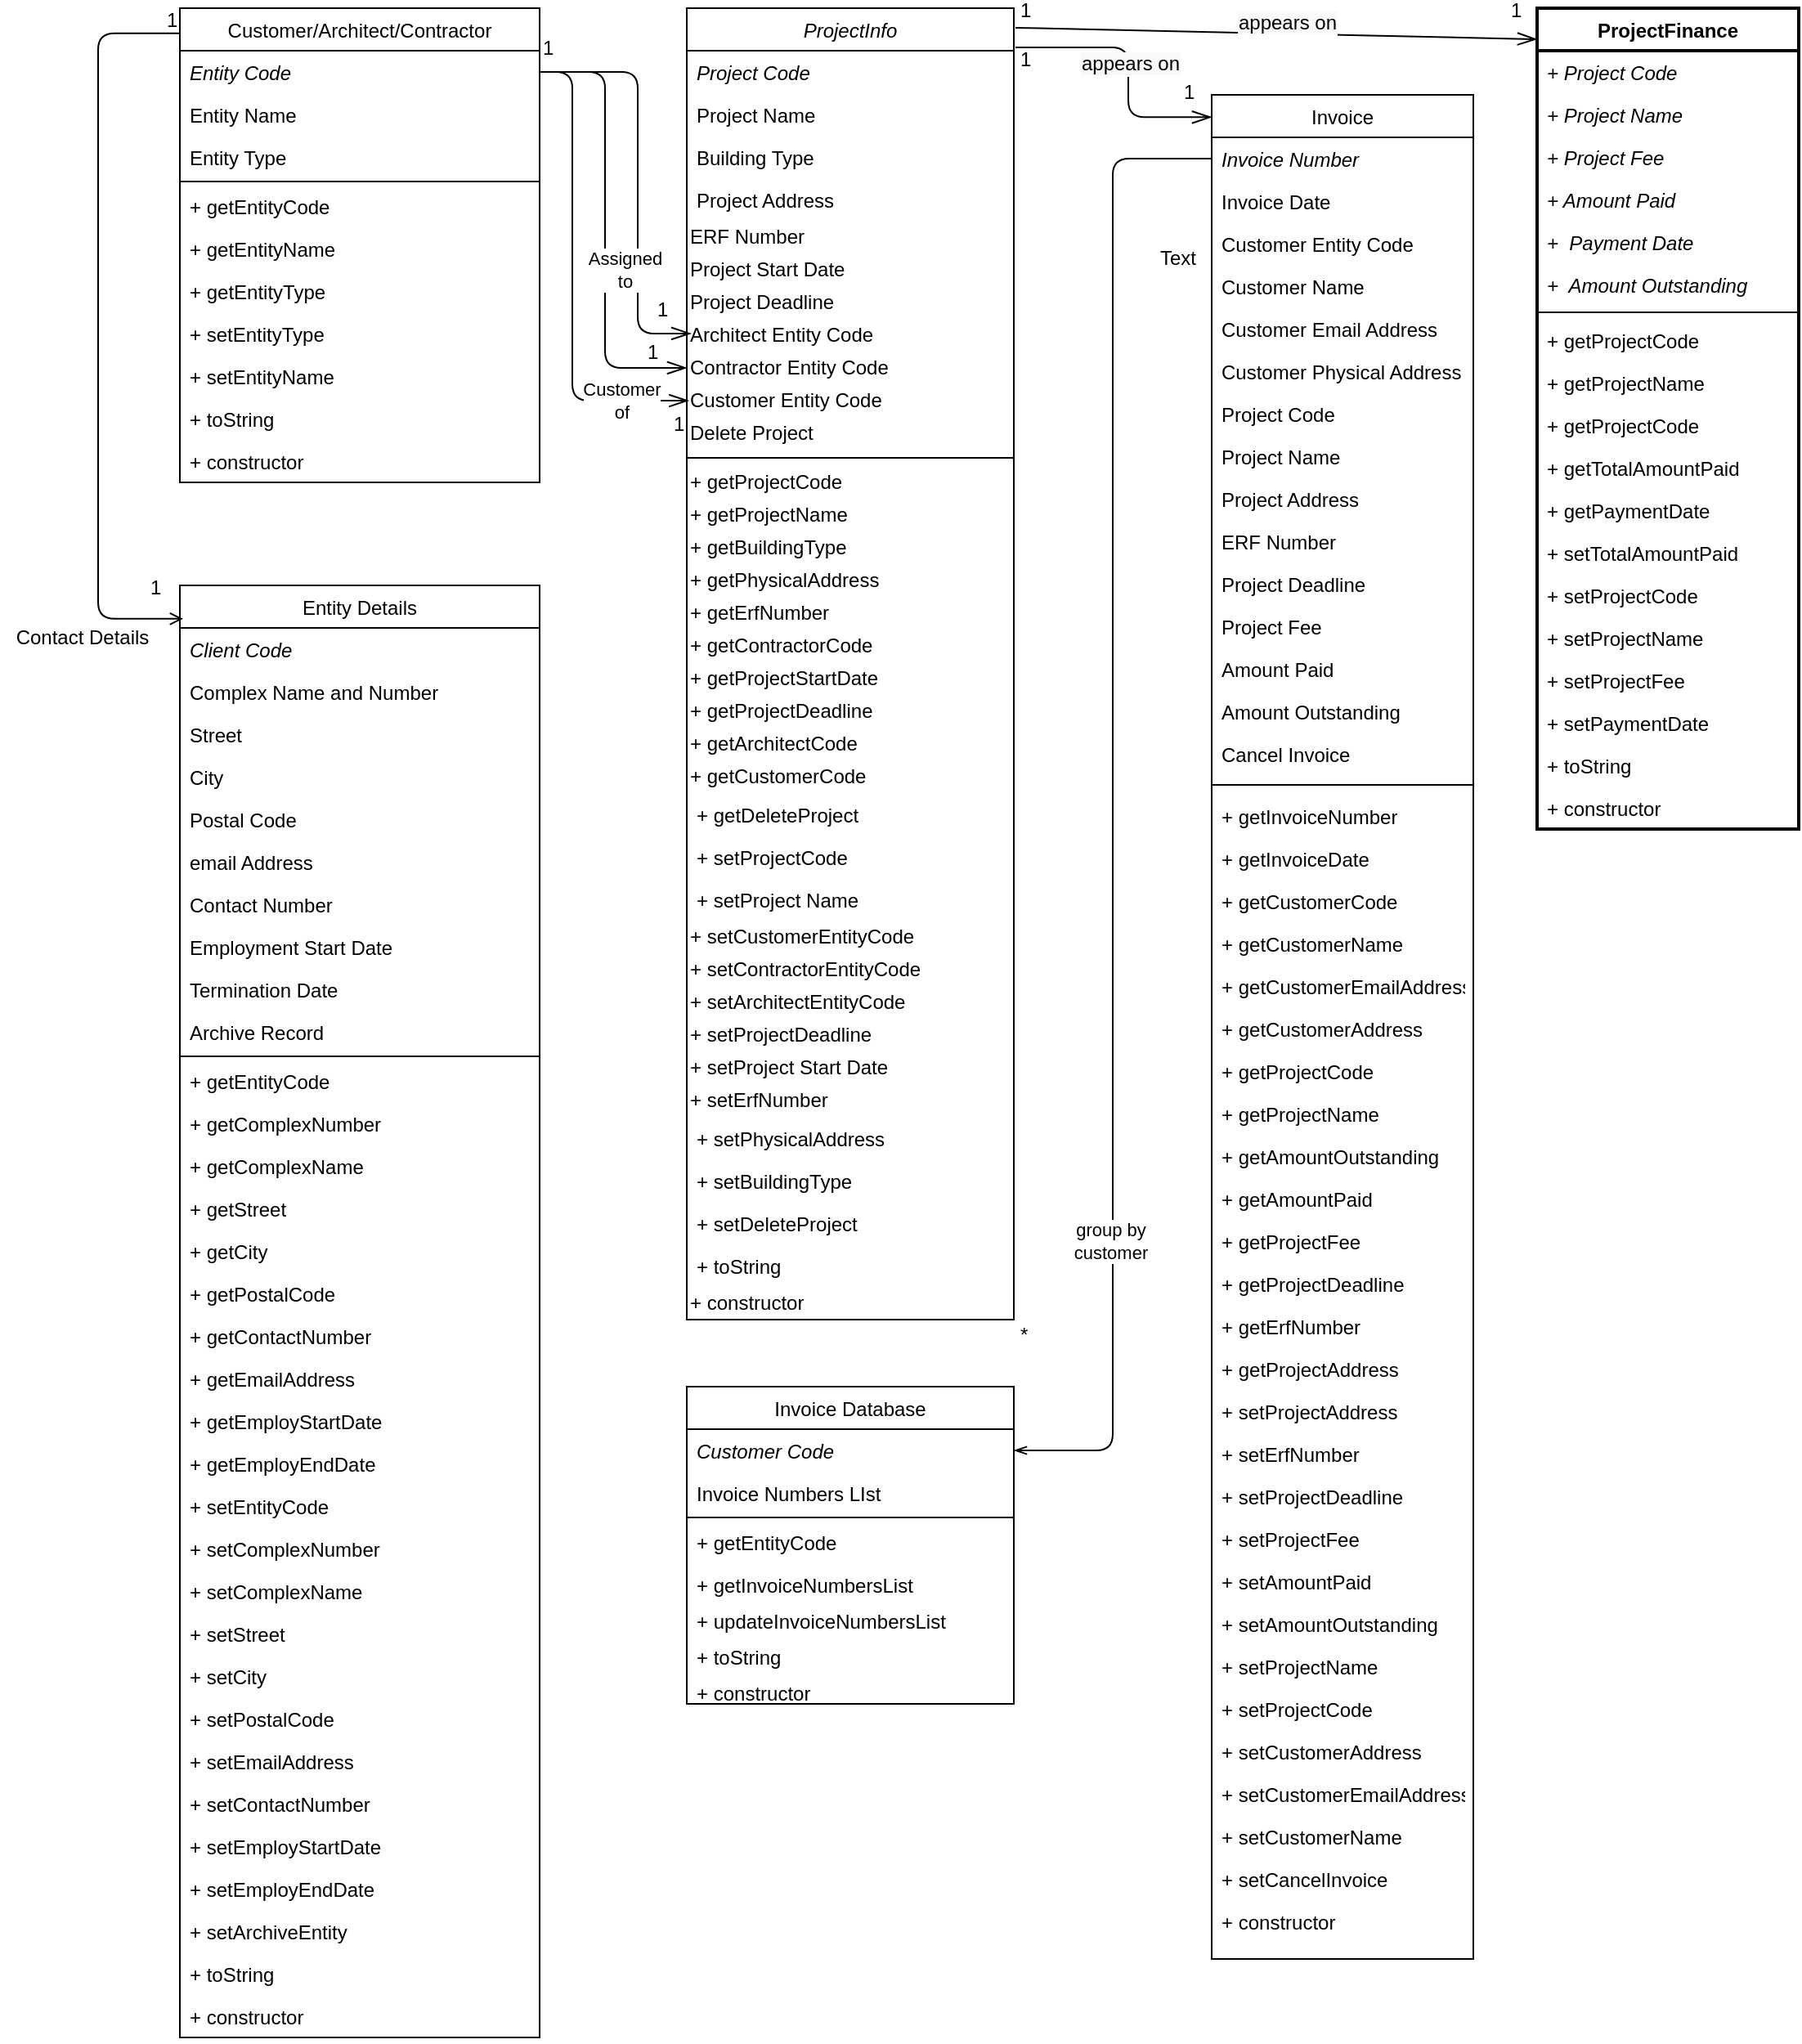 <mxfile version="18.1.3" type="device"><diagram id="C5RBs43oDa-KdzZeNtuy" name="Page-1"><mxGraphModel dx="1271" dy="5243" grid="1" gridSize="10" guides="1" tooltips="1" connect="1" arrows="1" fold="1" page="1" pageScale="1" pageWidth="827" pageHeight="1169" math="0" shadow="0"><root><mxCell id="WIyWlLk6GJQsqaUBKTNV-0"/><mxCell id="WIyWlLk6GJQsqaUBKTNV-1" parent="WIyWlLk6GJQsqaUBKTNV-0"/><mxCell id="zkfFHV4jXpPFQw0GAbJ--0" value="ProjectInfo" style="swimlane;fontStyle=2;align=center;verticalAlign=top;childLayout=stackLayout;horizontal=1;startSize=26;horizontalStack=0;resizeParent=1;resizeLast=0;collapsible=1;marginBottom=0;rounded=0;shadow=0;strokeWidth=1;" parent="WIyWlLk6GJQsqaUBKTNV-1" vertex="1"><mxGeometry x="460" y="-4603.05" width="200" height="802" as="geometry"><mxRectangle x="230" y="140" width="160" height="26" as="alternateBounds"/></mxGeometry></mxCell><mxCell id="zkfFHV4jXpPFQw0GAbJ--1" value="Project Code" style="text;align=left;verticalAlign=top;spacingLeft=4;spacingRight=4;overflow=hidden;rotatable=0;points=[[0,0.5],[1,0.5]];portConstraint=eastwest;fontStyle=2" parent="zkfFHV4jXpPFQw0GAbJ--0" vertex="1"><mxGeometry y="26" width="200" height="26" as="geometry"/></mxCell><mxCell id="zkfFHV4jXpPFQw0GAbJ--2" value="Project Name" style="text;align=left;verticalAlign=top;spacingLeft=4;spacingRight=4;overflow=hidden;rotatable=0;points=[[0,0.5],[1,0.5]];portConstraint=eastwest;rounded=0;shadow=0;html=0;" parent="zkfFHV4jXpPFQw0GAbJ--0" vertex="1"><mxGeometry y="52" width="200" height="26" as="geometry"/></mxCell><mxCell id="zkfFHV4jXpPFQw0GAbJ--3" value="Building Type" style="text;align=left;verticalAlign=top;spacingLeft=4;spacingRight=4;overflow=hidden;rotatable=0;points=[[0,0.5],[1,0.5]];portConstraint=eastwest;rounded=0;shadow=0;html=0;" parent="zkfFHV4jXpPFQw0GAbJ--0" vertex="1"><mxGeometry y="78" width="200" height="26" as="geometry"/></mxCell><mxCell id="zkfFHV4jXpPFQw0GAbJ--5" value="Project Address" style="text;align=left;verticalAlign=top;spacingLeft=4;spacingRight=4;overflow=hidden;rotatable=0;points=[[0,0.5],[1,0.5]];portConstraint=eastwest;" parent="zkfFHV4jXpPFQw0GAbJ--0" vertex="1"><mxGeometry y="104" width="200" height="26" as="geometry"/></mxCell><mxCell id="cVcbnVjY7V-a2cvX1bFk-2" value="ERF Number" style="text;html=1;resizable=0;autosize=1;align=left;verticalAlign=middle;points=[];fillColor=none;strokeColor=none;rounded=0;" parent="zkfFHV4jXpPFQw0GAbJ--0" vertex="1"><mxGeometry y="130" width="200" height="20" as="geometry"/></mxCell><mxCell id="cVcbnVjY7V-a2cvX1bFk-3" value="&lt;div style=&quot;&quot;&gt;&lt;span style=&quot;background-color: initial;&quot;&gt;Project Start Date&lt;/span&gt;&lt;/div&gt;" style="text;html=1;resizable=0;autosize=1;align=left;verticalAlign=middle;points=[];fillColor=none;strokeColor=none;rounded=0;" parent="zkfFHV4jXpPFQw0GAbJ--0" vertex="1"><mxGeometry y="150" width="200" height="20" as="geometry"/></mxCell><mxCell id="cVcbnVjY7V-a2cvX1bFk-6" value="Project Deadline" style="text;html=1;resizable=0;autosize=1;align=left;verticalAlign=middle;points=[];fillColor=none;strokeColor=none;rounded=0;" parent="zkfFHV4jXpPFQw0GAbJ--0" vertex="1"><mxGeometry y="170" width="200" height="20" as="geometry"/></mxCell><mxCell id="cVcbnVjY7V-a2cvX1bFk-4" value="Architect Entity Code" style="text;html=1;resizable=0;autosize=1;align=left;verticalAlign=middle;points=[];fillColor=none;strokeColor=none;rounded=0;" parent="zkfFHV4jXpPFQw0GAbJ--0" vertex="1"><mxGeometry y="190" width="200" height="20" as="geometry"/></mxCell><mxCell id="cVcbnVjY7V-a2cvX1bFk-5" value="Contractor Entity Code" style="text;html=1;resizable=0;autosize=1;align=left;verticalAlign=middle;points=[];fillColor=none;strokeColor=none;rounded=0;" parent="zkfFHV4jXpPFQw0GAbJ--0" vertex="1"><mxGeometry y="210" width="200" height="20" as="geometry"/></mxCell><mxCell id="cVcbnVjY7V-a2cvX1bFk-8" value="Customer Entity Code" style="text;html=1;resizable=0;autosize=1;align=left;verticalAlign=middle;points=[];fillColor=none;strokeColor=none;rounded=0;" parent="zkfFHV4jXpPFQw0GAbJ--0" vertex="1"><mxGeometry y="230" width="200" height="20" as="geometry"/></mxCell><mxCell id="XzUVL_g1SZU4kOr2tTQJ-257" value="Delete Project" style="text;html=1;resizable=0;autosize=1;align=left;verticalAlign=middle;points=[];fillColor=none;strokeColor=none;rounded=0;" vertex="1" parent="zkfFHV4jXpPFQw0GAbJ--0"><mxGeometry y="250" width="200" height="20" as="geometry"/></mxCell><mxCell id="zkfFHV4jXpPFQw0GAbJ--4" value="" style="line;html=1;strokeWidth=1;align=left;verticalAlign=middle;spacingTop=-1;spacingLeft=3;spacingRight=3;rotatable=0;labelPosition=right;points=[];portConstraint=eastwest;" parent="zkfFHV4jXpPFQw0GAbJ--0" vertex="1"><mxGeometry y="270" width="200" height="10" as="geometry"/></mxCell><mxCell id="cVcbnVjY7V-a2cvX1bFk-13" value="+ getProjectCode" style="text;html=1;resizable=0;autosize=1;align=left;verticalAlign=middle;points=[];fillColor=none;strokeColor=none;rounded=0;" parent="zkfFHV4jXpPFQw0GAbJ--0" vertex="1"><mxGeometry y="280" width="200" height="20" as="geometry"/></mxCell><mxCell id="cVcbnVjY7V-a2cvX1bFk-12" value="+ getProjectName" style="text;html=1;resizable=0;autosize=1;align=left;verticalAlign=middle;points=[];fillColor=none;strokeColor=none;rounded=0;" parent="zkfFHV4jXpPFQw0GAbJ--0" vertex="1"><mxGeometry y="300" width="200" height="20" as="geometry"/></mxCell><mxCell id="cVcbnVjY7V-a2cvX1bFk-11" value="+ getBuildingType" style="text;html=1;resizable=0;autosize=1;align=left;verticalAlign=middle;points=[];fillColor=none;strokeColor=none;rounded=0;" parent="zkfFHV4jXpPFQw0GAbJ--0" vertex="1"><mxGeometry y="320" width="200" height="20" as="geometry"/></mxCell><mxCell id="cVcbnVjY7V-a2cvX1bFk-10" value="+ getPhysicalAddress" style="text;html=1;resizable=0;autosize=1;align=left;verticalAlign=middle;points=[];fillColor=none;strokeColor=none;rounded=0;" parent="zkfFHV4jXpPFQw0GAbJ--0" vertex="1"><mxGeometry y="340" width="200" height="20" as="geometry"/></mxCell><mxCell id="cVcbnVjY7V-a2cvX1bFk-9" value="+ getErfNumber" style="text;html=1;resizable=0;autosize=1;align=left;verticalAlign=middle;points=[];fillColor=none;strokeColor=none;rounded=0;" parent="zkfFHV4jXpPFQw0GAbJ--0" vertex="1"><mxGeometry y="360" width="200" height="20" as="geometry"/></mxCell><mxCell id="XzUVL_g1SZU4kOr2tTQJ-62" value="+ getContractorCode" style="text;html=1;resizable=0;autosize=1;align=left;verticalAlign=middle;points=[];fillColor=none;strokeColor=none;rounded=0;" vertex="1" parent="zkfFHV4jXpPFQw0GAbJ--0"><mxGeometry y="380" width="200" height="20" as="geometry"/></mxCell><mxCell id="XzUVL_g1SZU4kOr2tTQJ-59" value="+ getProjectStartDate" style="text;html=1;resizable=0;autosize=1;align=left;verticalAlign=middle;points=[];fillColor=none;strokeColor=none;rounded=0;" vertex="1" parent="zkfFHV4jXpPFQw0GAbJ--0"><mxGeometry y="400" width="200" height="20" as="geometry"/></mxCell><mxCell id="XzUVL_g1SZU4kOr2tTQJ-63" value="&lt;div style=&quot;&quot;&gt;&lt;span style=&quot;background-color: initial;&quot;&gt;+ getProjectDeadline&lt;/span&gt;&lt;/div&gt;" style="text;html=1;resizable=0;autosize=1;align=left;verticalAlign=middle;points=[];fillColor=none;strokeColor=none;rounded=0;" vertex="1" parent="zkfFHV4jXpPFQw0GAbJ--0"><mxGeometry y="420" width="200" height="20" as="geometry"/></mxCell><mxCell id="XzUVL_g1SZU4kOr2tTQJ-60" value="+ getArchitectCode" style="text;html=1;resizable=0;autosize=1;align=left;verticalAlign=middle;points=[];fillColor=none;strokeColor=none;rounded=0;" vertex="1" parent="zkfFHV4jXpPFQw0GAbJ--0"><mxGeometry y="440" width="200" height="20" as="geometry"/></mxCell><mxCell id="XzUVL_g1SZU4kOr2tTQJ-61" value="&lt;div style=&quot;&quot;&gt;&lt;span style=&quot;background-color: initial;&quot;&gt;+ getCustomerCode&lt;/span&gt;&lt;/div&gt;" style="text;html=1;resizable=0;autosize=1;align=left;verticalAlign=middle;points=[];fillColor=none;strokeColor=none;rounded=0;" vertex="1" parent="zkfFHV4jXpPFQw0GAbJ--0"><mxGeometry y="460" width="200" height="20" as="geometry"/></mxCell><mxCell id="XzUVL_g1SZU4kOr2tTQJ-187" value="" style="resizable=0;align=left;verticalAlign=bottom;labelBackgroundColor=none;fontSize=12;" connectable="0" vertex="1" parent="zkfFHV4jXpPFQw0GAbJ--0"><mxGeometry y="480" width="200" as="geometry"><mxPoint x="32" y="-33" as="offset"/></mxGeometry></mxCell><mxCell id="XzUVL_g1SZU4kOr2tTQJ-256" value="+ getDeleteProject" style="text;align=left;verticalAlign=top;spacingLeft=4;spacingRight=4;overflow=hidden;rotatable=0;points=[[0,0.5],[1,0.5]];portConstraint=eastwest;rounded=0;shadow=0;html=0;" vertex="1" parent="zkfFHV4jXpPFQw0GAbJ--0"><mxGeometry y="480" width="200" height="26" as="geometry"/></mxCell><mxCell id="XzUVL_g1SZU4kOr2tTQJ-258" value="+ setProjectCode" style="text;align=left;verticalAlign=top;spacingLeft=4;spacingRight=4;overflow=hidden;rotatable=0;points=[[0,0.5],[1,0.5]];portConstraint=eastwest;rounded=0;shadow=0;html=0;" vertex="1" parent="zkfFHV4jXpPFQw0GAbJ--0"><mxGeometry y="506" width="200" height="26" as="geometry"/></mxCell><mxCell id="XzUVL_g1SZU4kOr2tTQJ-178" value="+ setProject Name" style="text;align=left;verticalAlign=top;spacingLeft=4;spacingRight=4;overflow=hidden;rotatable=0;points=[[0,0.5],[1,0.5]];portConstraint=eastwest;rounded=0;shadow=0;html=0;" vertex="1" parent="zkfFHV4jXpPFQw0GAbJ--0"><mxGeometry y="532" width="200" height="26" as="geometry"/></mxCell><mxCell id="XzUVL_g1SZU4kOr2tTQJ-186" value="+ setCustomerEntityCode" style="text;html=1;resizable=0;autosize=1;align=left;verticalAlign=middle;points=[];fillColor=none;strokeColor=none;rounded=0;" vertex="1" parent="zkfFHV4jXpPFQw0GAbJ--0"><mxGeometry y="558" width="200" height="20" as="geometry"/></mxCell><mxCell id="XzUVL_g1SZU4kOr2tTQJ-185" value="+ setContractorEntityCode" style="text;html=1;resizable=0;autosize=1;align=left;verticalAlign=middle;points=[];fillColor=none;strokeColor=none;rounded=0;" vertex="1" parent="zkfFHV4jXpPFQw0GAbJ--0"><mxGeometry y="578" width="200" height="20" as="geometry"/></mxCell><mxCell id="XzUVL_g1SZU4kOr2tTQJ-184" value="+ setArchitectEntityCode" style="text;html=1;resizable=0;autosize=1;align=left;verticalAlign=middle;points=[];fillColor=none;strokeColor=none;rounded=0;" vertex="1" parent="zkfFHV4jXpPFQw0GAbJ--0"><mxGeometry y="598" width="200" height="20" as="geometry"/></mxCell><mxCell id="XzUVL_g1SZU4kOr2tTQJ-183" value="+ setProjectDeadline" style="text;html=1;resizable=0;autosize=1;align=left;verticalAlign=middle;points=[];fillColor=none;strokeColor=none;rounded=0;" vertex="1" parent="zkfFHV4jXpPFQw0GAbJ--0"><mxGeometry y="618" width="200" height="20" as="geometry"/></mxCell><mxCell id="XzUVL_g1SZU4kOr2tTQJ-182" value="&lt;div style=&quot;&quot;&gt;&lt;span style=&quot;background-color: initial;&quot;&gt;+ setProject Start Date&lt;/span&gt;&lt;/div&gt;" style="text;html=1;resizable=0;autosize=1;align=left;verticalAlign=middle;points=[];fillColor=none;strokeColor=none;rounded=0;" vertex="1" parent="zkfFHV4jXpPFQw0GAbJ--0"><mxGeometry y="638" width="200" height="20" as="geometry"/></mxCell><mxCell id="XzUVL_g1SZU4kOr2tTQJ-181" value="+ setErfNumber" style="text;html=1;resizable=0;autosize=1;align=left;verticalAlign=middle;points=[];fillColor=none;strokeColor=none;rounded=0;" vertex="1" parent="zkfFHV4jXpPFQw0GAbJ--0"><mxGeometry y="658" width="200" height="20" as="geometry"/></mxCell><mxCell id="XzUVL_g1SZU4kOr2tTQJ-180" value="+ setPhysicalAddress" style="text;align=left;verticalAlign=top;spacingLeft=4;spacingRight=4;overflow=hidden;rotatable=0;points=[[0,0.5],[1,0.5]];portConstraint=eastwest;" vertex="1" parent="zkfFHV4jXpPFQw0GAbJ--0"><mxGeometry y="678" width="200" height="26" as="geometry"/></mxCell><mxCell id="XzUVL_g1SZU4kOr2tTQJ-179" value="+ setBuildingType" style="text;align=left;verticalAlign=top;spacingLeft=4;spacingRight=4;overflow=hidden;rotatable=0;points=[[0,0.5],[1,0.5]];portConstraint=eastwest;rounded=0;shadow=0;html=0;" vertex="1" parent="zkfFHV4jXpPFQw0GAbJ--0"><mxGeometry y="704" width="200" height="26" as="geometry"/></mxCell><mxCell id="XzUVL_g1SZU4kOr2tTQJ-188" value="+ setDeleteProject" style="text;align=left;verticalAlign=top;spacingLeft=4;spacingRight=4;overflow=hidden;rotatable=0;points=[[0,0.5],[1,0.5]];portConstraint=eastwest;rounded=0;shadow=0;html=0;" vertex="1" parent="zkfFHV4jXpPFQw0GAbJ--0"><mxGeometry y="730" width="200" height="26" as="geometry"/></mxCell><mxCell id="XzUVL_g1SZU4kOr2tTQJ-262" value="+ toString" style="text;align=left;verticalAlign=top;spacingLeft=4;spacingRight=4;overflow=hidden;rotatable=0;points=[[0,0.5],[1,0.5]];portConstraint=eastwest;rounded=0;shadow=0;html=0;" vertex="1" parent="zkfFHV4jXpPFQw0GAbJ--0"><mxGeometry y="756" width="200" height="26" as="geometry"/></mxCell><mxCell id="XzUVL_g1SZU4kOr2tTQJ-147" value="&lt;div style=&quot;&quot;&gt;&lt;span style=&quot;background-color: initial;&quot;&gt;+ constructor&lt;/span&gt;&lt;/div&gt;" style="text;html=1;resizable=0;autosize=1;align=left;verticalAlign=middle;points=[];fillColor=none;strokeColor=none;rounded=0;" vertex="1" parent="zkfFHV4jXpPFQw0GAbJ--0"><mxGeometry y="782" width="200" height="20" as="geometry"/></mxCell><mxCell id="zkfFHV4jXpPFQw0GAbJ--6" value="Invoice" style="swimlane;fontStyle=0;align=center;verticalAlign=top;childLayout=stackLayout;horizontal=1;startSize=26;horizontalStack=0;resizeParent=1;resizeLast=0;collapsible=1;marginBottom=0;rounded=0;shadow=0;strokeWidth=1;" parent="WIyWlLk6GJQsqaUBKTNV-1" vertex="1"><mxGeometry x="781" y="-4550" width="160" height="1140" as="geometry"><mxRectangle x="130" y="380" width="160" height="26" as="alternateBounds"/></mxGeometry></mxCell><mxCell id="XzUVL_g1SZU4kOr2tTQJ-13" value="Invoice Number" style="text;align=left;verticalAlign=top;spacingLeft=4;spacingRight=4;overflow=hidden;rotatable=0;points=[[0,0.5],[1,0.5]];portConstraint=eastwest;fontStyle=2" vertex="1" parent="zkfFHV4jXpPFQw0GAbJ--6"><mxGeometry y="26" width="160" height="26" as="geometry"/></mxCell><mxCell id="XzUVL_g1SZU4kOr2tTQJ-210" value="Invoice Date" style="text;align=left;verticalAlign=top;spacingLeft=4;spacingRight=4;overflow=hidden;rotatable=0;points=[[0,0.5],[1,0.5]];portConstraint=eastwest;fontStyle=0" vertex="1" parent="zkfFHV4jXpPFQw0GAbJ--6"><mxGeometry y="52" width="160" height="26" as="geometry"/></mxCell><mxCell id="zkfFHV4jXpPFQw0GAbJ--7" value="Customer Entity Code" style="text;align=left;verticalAlign=top;spacingLeft=4;spacingRight=4;overflow=hidden;rotatable=0;points=[[0,0.5],[1,0.5]];portConstraint=eastwest;" parent="zkfFHV4jXpPFQw0GAbJ--6" vertex="1"><mxGeometry y="78" width="160" height="26" as="geometry"/></mxCell><mxCell id="zkfFHV4jXpPFQw0GAbJ--8" value="Customer Name" style="text;align=left;verticalAlign=top;spacingLeft=4;spacingRight=4;overflow=hidden;rotatable=0;points=[[0,0.5],[1,0.5]];portConstraint=eastwest;rounded=0;shadow=0;html=0;" parent="zkfFHV4jXpPFQw0GAbJ--6" vertex="1"><mxGeometry y="104" width="160" height="26" as="geometry"/></mxCell><mxCell id="zkfFHV4jXpPFQw0GAbJ--11" value="Customer Email Address" style="text;align=left;verticalAlign=top;spacingLeft=4;spacingRight=4;overflow=hidden;rotatable=0;points=[[0,0.5],[1,0.5]];portConstraint=eastwest;" parent="zkfFHV4jXpPFQw0GAbJ--6" vertex="1"><mxGeometry y="130" width="160" height="26" as="geometry"/></mxCell><mxCell id="XzUVL_g1SZU4kOr2tTQJ-4" value="Customer Physical Address" style="text;align=left;verticalAlign=top;spacingLeft=4;spacingRight=4;overflow=hidden;rotatable=0;points=[[0,0.5],[1,0.5]];portConstraint=eastwest;" vertex="1" parent="zkfFHV4jXpPFQw0GAbJ--6"><mxGeometry y="156" width="160" height="26" as="geometry"/></mxCell><mxCell id="XzUVL_g1SZU4kOr2tTQJ-5" value="Project Code" style="text;align=left;verticalAlign=top;spacingLeft=4;spacingRight=4;overflow=hidden;rotatable=0;points=[[0,0.5],[1,0.5]];portConstraint=eastwest;" vertex="1" parent="zkfFHV4jXpPFQw0GAbJ--6"><mxGeometry y="182" width="160" height="26" as="geometry"/></mxCell><mxCell id="XzUVL_g1SZU4kOr2tTQJ-6" value="Project Name" style="text;align=left;verticalAlign=top;spacingLeft=4;spacingRight=4;overflow=hidden;rotatable=0;points=[[0,0.5],[1,0.5]];portConstraint=eastwest;" vertex="1" parent="zkfFHV4jXpPFQw0GAbJ--6"><mxGeometry y="208" width="160" height="26" as="geometry"/></mxCell><mxCell id="XzUVL_g1SZU4kOr2tTQJ-7" value="Project Address" style="text;align=left;verticalAlign=top;spacingLeft=4;spacingRight=4;overflow=hidden;rotatable=0;points=[[0,0.5],[1,0.5]];portConstraint=eastwest;" vertex="1" parent="zkfFHV4jXpPFQw0GAbJ--6"><mxGeometry y="234" width="160" height="26" as="geometry"/></mxCell><mxCell id="XzUVL_g1SZU4kOr2tTQJ-8" value="ERF Number" style="text;align=left;verticalAlign=top;spacingLeft=4;spacingRight=4;overflow=hidden;rotatable=0;points=[[0,0.5],[1,0.5]];portConstraint=eastwest;" vertex="1" parent="zkfFHV4jXpPFQw0GAbJ--6"><mxGeometry y="260" width="160" height="26" as="geometry"/></mxCell><mxCell id="XzUVL_g1SZU4kOr2tTQJ-9" value="Project Deadline" style="text;align=left;verticalAlign=top;spacingLeft=4;spacingRight=4;overflow=hidden;rotatable=0;points=[[0,0.5],[1,0.5]];portConstraint=eastwest;" vertex="1" parent="zkfFHV4jXpPFQw0GAbJ--6"><mxGeometry y="286" width="160" height="26" as="geometry"/></mxCell><mxCell id="XzUVL_g1SZU4kOr2tTQJ-10" value="Project Fee" style="text;align=left;verticalAlign=top;spacingLeft=4;spacingRight=4;overflow=hidden;rotatable=0;points=[[0,0.5],[1,0.5]];portConstraint=eastwest;" vertex="1" parent="zkfFHV4jXpPFQw0GAbJ--6"><mxGeometry y="312" width="160" height="26" as="geometry"/></mxCell><mxCell id="XzUVL_g1SZU4kOr2tTQJ-11" value="Amount Paid" style="text;align=left;verticalAlign=top;spacingLeft=4;spacingRight=4;overflow=hidden;rotatable=0;points=[[0,0.5],[1,0.5]];portConstraint=eastwest;" vertex="1" parent="zkfFHV4jXpPFQw0GAbJ--6"><mxGeometry y="338" width="160" height="26" as="geometry"/></mxCell><mxCell id="XzUVL_g1SZU4kOr2tTQJ-12" value="Amount Outstanding" style="text;align=left;verticalAlign=top;spacingLeft=4;spacingRight=4;overflow=hidden;rotatable=0;points=[[0,0.5],[1,0.5]];portConstraint=eastwest;" vertex="1" parent="zkfFHV4jXpPFQw0GAbJ--6"><mxGeometry y="364" width="160" height="26" as="geometry"/></mxCell><mxCell id="XzUVL_g1SZU4kOr2tTQJ-14" value="Cancel Invoice" style="text;align=left;verticalAlign=top;spacingLeft=4;spacingRight=4;overflow=hidden;rotatable=0;points=[[0,0.5],[1,0.5]];portConstraint=eastwest;" vertex="1" parent="zkfFHV4jXpPFQw0GAbJ--6"><mxGeometry y="390" width="160" height="26" as="geometry"/></mxCell><mxCell id="zkfFHV4jXpPFQw0GAbJ--9" value="" style="line;html=1;strokeWidth=1;align=left;verticalAlign=middle;spacingTop=-1;spacingLeft=3;spacingRight=3;rotatable=0;labelPosition=right;points=[];portConstraint=eastwest;" parent="zkfFHV4jXpPFQw0GAbJ--6" vertex="1"><mxGeometry y="416" width="160" height="12" as="geometry"/></mxCell><mxCell id="XzUVL_g1SZU4kOr2tTQJ-197" value="+ getInvoiceNumber" style="text;align=left;verticalAlign=top;spacingLeft=4;spacingRight=4;overflow=hidden;rotatable=0;points=[[0,0.5],[1,0.5]];portConstraint=eastwest;fontStyle=0" vertex="1" parent="zkfFHV4jXpPFQw0GAbJ--6"><mxGeometry y="428" width="160" height="26" as="geometry"/></mxCell><mxCell id="XzUVL_g1SZU4kOr2tTQJ-211" value="+ getInvoiceDate" style="text;align=left;verticalAlign=top;spacingLeft=4;spacingRight=4;overflow=hidden;rotatable=0;points=[[0,0.5],[1,0.5]];portConstraint=eastwest;fontStyle=0" vertex="1" parent="zkfFHV4jXpPFQw0GAbJ--6"><mxGeometry y="454" width="160" height="26" as="geometry"/></mxCell><mxCell id="XzUVL_g1SZU4kOr2tTQJ-99" value="+ getCustomerCode" style="text;align=left;verticalAlign=top;spacingLeft=4;spacingRight=4;overflow=hidden;rotatable=0;points=[[0,0.5],[1,0.5]];portConstraint=eastwest;" vertex="1" parent="zkfFHV4jXpPFQw0GAbJ--6"><mxGeometry y="480" width="160" height="26" as="geometry"/></mxCell><mxCell id="XzUVL_g1SZU4kOr2tTQJ-100" value="+ getCustomerName" style="text;align=left;verticalAlign=top;spacingLeft=4;spacingRight=4;overflow=hidden;rotatable=0;points=[[0,0.5],[1,0.5]];portConstraint=eastwest;rounded=0;shadow=0;html=0;" vertex="1" parent="zkfFHV4jXpPFQw0GAbJ--6"><mxGeometry y="506" width="160" height="26" as="geometry"/></mxCell><mxCell id="XzUVL_g1SZU4kOr2tTQJ-101" value="+ getCustomerEmailAddress" style="text;align=left;verticalAlign=top;spacingLeft=4;spacingRight=4;overflow=hidden;rotatable=0;points=[[0,0.5],[1,0.5]];portConstraint=eastwest;" vertex="1" parent="zkfFHV4jXpPFQw0GAbJ--6"><mxGeometry y="532" width="160" height="26" as="geometry"/></mxCell><mxCell id="XzUVL_g1SZU4kOr2tTQJ-102" value="+ getCustomerAddress" style="text;align=left;verticalAlign=top;spacingLeft=4;spacingRight=4;overflow=hidden;rotatable=0;points=[[0,0.5],[1,0.5]];portConstraint=eastwest;" vertex="1" parent="zkfFHV4jXpPFQw0GAbJ--6"><mxGeometry y="558" width="160" height="26" as="geometry"/></mxCell><mxCell id="XzUVL_g1SZU4kOr2tTQJ-103" value="+ getProjectCode" style="text;align=left;verticalAlign=top;spacingLeft=4;spacingRight=4;overflow=hidden;rotatable=0;points=[[0,0.5],[1,0.5]];portConstraint=eastwest;" vertex="1" parent="zkfFHV4jXpPFQw0GAbJ--6"><mxGeometry y="584" width="160" height="26" as="geometry"/></mxCell><mxCell id="XzUVL_g1SZU4kOr2tTQJ-104" value="+ getProjectName" style="text;align=left;verticalAlign=top;spacingLeft=4;spacingRight=4;overflow=hidden;rotatable=0;points=[[0,0.5],[1,0.5]];portConstraint=eastwest;" vertex="1" parent="zkfFHV4jXpPFQw0GAbJ--6"><mxGeometry y="610" width="160" height="26" as="geometry"/></mxCell><mxCell id="XzUVL_g1SZU4kOr2tTQJ-110" value="+ getAmountOutstanding" style="text;align=left;verticalAlign=top;spacingLeft=4;spacingRight=4;overflow=hidden;rotatable=0;points=[[0,0.5],[1,0.5]];portConstraint=eastwest;" vertex="1" parent="zkfFHV4jXpPFQw0GAbJ--6"><mxGeometry y="636" width="160" height="26" as="geometry"/></mxCell><mxCell id="XzUVL_g1SZU4kOr2tTQJ-109" value="+ getAmountPaid" style="text;align=left;verticalAlign=top;spacingLeft=4;spacingRight=4;overflow=hidden;rotatable=0;points=[[0,0.5],[1,0.5]];portConstraint=eastwest;" vertex="1" parent="zkfFHV4jXpPFQw0GAbJ--6"><mxGeometry y="662" width="160" height="26" as="geometry"/></mxCell><mxCell id="XzUVL_g1SZU4kOr2tTQJ-108" value="+ getProjectFee" style="text;align=left;verticalAlign=top;spacingLeft=4;spacingRight=4;overflow=hidden;rotatable=0;points=[[0,0.5],[1,0.5]];portConstraint=eastwest;" vertex="1" parent="zkfFHV4jXpPFQw0GAbJ--6"><mxGeometry y="688" width="160" height="26" as="geometry"/></mxCell><mxCell id="XzUVL_g1SZU4kOr2tTQJ-107" value="+ getProjectDeadline" style="text;align=left;verticalAlign=top;spacingLeft=4;spacingRight=4;overflow=hidden;rotatable=0;points=[[0,0.5],[1,0.5]];portConstraint=eastwest;" vertex="1" parent="zkfFHV4jXpPFQw0GAbJ--6"><mxGeometry y="714" width="160" height="26" as="geometry"/></mxCell><mxCell id="XzUVL_g1SZU4kOr2tTQJ-106" value="+ getErfNumber" style="text;align=left;verticalAlign=top;spacingLeft=4;spacingRight=4;overflow=hidden;rotatable=0;points=[[0,0.5],[1,0.5]];portConstraint=eastwest;" vertex="1" parent="zkfFHV4jXpPFQw0GAbJ--6"><mxGeometry y="740" width="160" height="26" as="geometry"/></mxCell><mxCell id="XzUVL_g1SZU4kOr2tTQJ-105" value="+ getProjectAddress" style="text;align=left;verticalAlign=top;spacingLeft=4;spacingRight=4;overflow=hidden;rotatable=0;points=[[0,0.5],[1,0.5]];portConstraint=eastwest;" vertex="1" parent="zkfFHV4jXpPFQw0GAbJ--6"><mxGeometry y="766" width="160" height="26" as="geometry"/></mxCell><mxCell id="XzUVL_g1SZU4kOr2tTQJ-209" value="+ setProjectAddress" style="text;align=left;verticalAlign=top;spacingLeft=4;spacingRight=4;overflow=hidden;rotatable=0;points=[[0,0.5],[1,0.5]];portConstraint=eastwest;" vertex="1" parent="zkfFHV4jXpPFQw0GAbJ--6"><mxGeometry y="792" width="160" height="26" as="geometry"/></mxCell><mxCell id="XzUVL_g1SZU4kOr2tTQJ-208" value="+ setErfNumber" style="text;align=left;verticalAlign=top;spacingLeft=4;spacingRight=4;overflow=hidden;rotatable=0;points=[[0,0.5],[1,0.5]];portConstraint=eastwest;" vertex="1" parent="zkfFHV4jXpPFQw0GAbJ--6"><mxGeometry y="818" width="160" height="26" as="geometry"/></mxCell><mxCell id="XzUVL_g1SZU4kOr2tTQJ-207" value="+ setProjectDeadline" style="text;align=left;verticalAlign=top;spacingLeft=4;spacingRight=4;overflow=hidden;rotatable=0;points=[[0,0.5],[1,0.5]];portConstraint=eastwest;" vertex="1" parent="zkfFHV4jXpPFQw0GAbJ--6"><mxGeometry y="844" width="160" height="26" as="geometry"/></mxCell><mxCell id="XzUVL_g1SZU4kOr2tTQJ-206" value="+ setProjectFee" style="text;align=left;verticalAlign=top;spacingLeft=4;spacingRight=4;overflow=hidden;rotatable=0;points=[[0,0.5],[1,0.5]];portConstraint=eastwest;" vertex="1" parent="zkfFHV4jXpPFQw0GAbJ--6"><mxGeometry y="870" width="160" height="26" as="geometry"/></mxCell><mxCell id="XzUVL_g1SZU4kOr2tTQJ-205" value="+ setAmountPaid" style="text;align=left;verticalAlign=top;spacingLeft=4;spacingRight=4;overflow=hidden;rotatable=0;points=[[0,0.5],[1,0.5]];portConstraint=eastwest;" vertex="1" parent="zkfFHV4jXpPFQw0GAbJ--6"><mxGeometry y="896" width="160" height="26" as="geometry"/></mxCell><mxCell id="XzUVL_g1SZU4kOr2tTQJ-204" value="+ setAmountOutstanding" style="text;align=left;verticalAlign=top;spacingLeft=4;spacingRight=4;overflow=hidden;rotatable=0;points=[[0,0.5],[1,0.5]];portConstraint=eastwest;" vertex="1" parent="zkfFHV4jXpPFQw0GAbJ--6"><mxGeometry y="922" width="160" height="26" as="geometry"/></mxCell><mxCell id="XzUVL_g1SZU4kOr2tTQJ-203" value="+ setProjectName" style="text;align=left;verticalAlign=top;spacingLeft=4;spacingRight=4;overflow=hidden;rotatable=0;points=[[0,0.5],[1,0.5]];portConstraint=eastwest;" vertex="1" parent="zkfFHV4jXpPFQw0GAbJ--6"><mxGeometry y="948" width="160" height="26" as="geometry"/></mxCell><mxCell id="XzUVL_g1SZU4kOr2tTQJ-202" value="+ setProjectCode" style="text;align=left;verticalAlign=top;spacingLeft=4;spacingRight=4;overflow=hidden;rotatable=0;points=[[0,0.5],[1,0.5]];portConstraint=eastwest;" vertex="1" parent="zkfFHV4jXpPFQw0GAbJ--6"><mxGeometry y="974" width="160" height="26" as="geometry"/></mxCell><mxCell id="XzUVL_g1SZU4kOr2tTQJ-201" value="+ setCustomerAddress" style="text;align=left;verticalAlign=top;spacingLeft=4;spacingRight=4;overflow=hidden;rotatable=0;points=[[0,0.5],[1,0.5]];portConstraint=eastwest;" vertex="1" parent="zkfFHV4jXpPFQw0GAbJ--6"><mxGeometry y="1000" width="160" height="26" as="geometry"/></mxCell><mxCell id="XzUVL_g1SZU4kOr2tTQJ-200" value="+ setCustomerEmailAddress" style="text;align=left;verticalAlign=top;spacingLeft=4;spacingRight=4;overflow=hidden;rotatable=0;points=[[0,0.5],[1,0.5]];portConstraint=eastwest;" vertex="1" parent="zkfFHV4jXpPFQw0GAbJ--6"><mxGeometry y="1026" width="160" height="26" as="geometry"/></mxCell><mxCell id="XzUVL_g1SZU4kOr2tTQJ-199" value="+ setCustomerName" style="text;align=left;verticalAlign=top;spacingLeft=4;spacingRight=4;overflow=hidden;rotatable=0;points=[[0,0.5],[1,0.5]];portConstraint=eastwest;rounded=0;shadow=0;html=0;" vertex="1" parent="zkfFHV4jXpPFQw0GAbJ--6"><mxGeometry y="1052" width="160" height="26" as="geometry"/></mxCell><mxCell id="XzUVL_g1SZU4kOr2tTQJ-212" value="+ setCancelInvoice" style="text;align=left;verticalAlign=top;spacingLeft=4;spacingRight=4;overflow=hidden;rotatable=0;points=[[0,0.5],[1,0.5]];portConstraint=eastwest;rounded=0;shadow=0;html=0;" vertex="1" parent="zkfFHV4jXpPFQw0GAbJ--6"><mxGeometry y="1078" width="160" height="26" as="geometry"/></mxCell><mxCell id="XzUVL_g1SZU4kOr2tTQJ-114" value="+ constructor" style="text;align=left;verticalAlign=top;spacingLeft=4;spacingRight=4;overflow=hidden;rotatable=0;points=[[0,0.5],[1,0.5]];portConstraint=eastwest;" vertex="1" parent="zkfFHV4jXpPFQw0GAbJ--6"><mxGeometry y="1104" width="160" height="26" as="geometry"/></mxCell><mxCell id="zkfFHV4jXpPFQw0GAbJ--12" value="" style="endArrow=openThin;endSize=10;endFill=0;shadow=0;strokeWidth=1;rounded=1;exitX=1.005;exitY=0.03;exitDx=0;exitDy=0;exitPerimeter=0;edgeStyle=elbowEdgeStyle;entryX=0;entryY=0.012;entryDx=0;entryDy=0;entryPerimeter=0;" parent="WIyWlLk6GJQsqaUBKTNV-1" source="zkfFHV4jXpPFQw0GAbJ--0" target="zkfFHV4jXpPFQw0GAbJ--6" edge="1"><mxGeometry width="160" relative="1" as="geometry"><mxPoint x="690" y="-4132" as="sourcePoint"/><mxPoint x="780" y="-4590" as="targetPoint"/><Array as="points"><mxPoint x="730" y="-4510"/><mxPoint x="710" y="-4580"/></Array></mxGeometry></mxCell><mxCell id="XzUVL_g1SZU4kOr2tTQJ-213" value="&lt;span style=&quot;font-size: 12px; background-color: rgb(248, 249, 250);&quot;&gt;appears on&lt;/span&gt;" style="edgeLabel;html=1;align=center;verticalAlign=middle;resizable=0;points=[];" vertex="1" connectable="0" parent="zkfFHV4jXpPFQw0GAbJ--12"><mxGeometry x="0.042" y="1" relative="1" as="geometry"><mxPoint y="-6" as="offset"/></mxGeometry></mxCell><mxCell id="zkfFHV4jXpPFQw0GAbJ--16" value="" style="endArrow=openThin;endSize=10;endFill=0;shadow=0;strokeWidth=1;rounded=1;exitX=1;exitY=0.5;exitDx=0;exitDy=0;entryX=0.013;entryY=0.45;entryDx=0;entryDy=0;entryPerimeter=0;edgeStyle=elbowEdgeStyle;" parent="WIyWlLk6GJQsqaUBKTNV-1" source="XzUVL_g1SZU4kOr2tTQJ-22" target="cVcbnVjY7V-a2cvX1bFk-4" edge="1"><mxGeometry width="160" relative="1" as="geometry"><mxPoint x="246" y="-4463.05" as="sourcePoint"/><mxPoint x="246" y="-4172.05" as="targetPoint"/><Array as="points"><mxPoint x="430" y="-4510"/><mxPoint x="440" y="-4480"/></Array></mxGeometry></mxCell><mxCell id="zkfFHV4jXpPFQw0GAbJ--17" value="Entity Details" style="swimlane;fontStyle=0;align=center;verticalAlign=top;childLayout=stackLayout;horizontal=1;startSize=26;horizontalStack=0;resizeParent=1;resizeLast=0;collapsible=1;marginBottom=0;rounded=0;shadow=0;strokeWidth=1;" parent="WIyWlLk6GJQsqaUBKTNV-1" vertex="1"><mxGeometry x="150" y="-4250" width="220" height="888" as="geometry"><mxRectangle x="550" y="140" width="160" height="26" as="alternateBounds"/></mxGeometry></mxCell><mxCell id="zkfFHV4jXpPFQw0GAbJ--22" value="Client Code" style="text;align=left;verticalAlign=top;spacingLeft=4;spacingRight=4;overflow=hidden;rotatable=0;points=[[0,0.5],[1,0.5]];portConstraint=eastwest;rounded=0;shadow=0;html=0;fontStyle=2" parent="zkfFHV4jXpPFQw0GAbJ--17" vertex="1"><mxGeometry y="26" width="220" height="26" as="geometry"/></mxCell><mxCell id="zkfFHV4jXpPFQw0GAbJ--18" value="Complex Name and Number" style="text;align=left;verticalAlign=top;spacingLeft=4;spacingRight=4;overflow=hidden;rotatable=0;points=[[0,0.5],[1,0.5]];portConstraint=eastwest;" parent="zkfFHV4jXpPFQw0GAbJ--17" vertex="1"><mxGeometry y="52" width="220" height="26" as="geometry"/></mxCell><mxCell id="zkfFHV4jXpPFQw0GAbJ--19" value="Street" style="text;align=left;verticalAlign=top;spacingLeft=4;spacingRight=4;overflow=hidden;rotatable=0;points=[[0,0.5],[1,0.5]];portConstraint=eastwest;rounded=0;shadow=0;html=0;" parent="zkfFHV4jXpPFQw0GAbJ--17" vertex="1"><mxGeometry y="78" width="220" height="26" as="geometry"/></mxCell><mxCell id="zkfFHV4jXpPFQw0GAbJ--20" value="City" style="text;align=left;verticalAlign=top;spacingLeft=4;spacingRight=4;overflow=hidden;rotatable=0;points=[[0,0.5],[1,0.5]];portConstraint=eastwest;rounded=0;shadow=0;html=0;" parent="zkfFHV4jXpPFQw0GAbJ--17" vertex="1"><mxGeometry y="104" width="220" height="26" as="geometry"/></mxCell><mxCell id="zkfFHV4jXpPFQw0GAbJ--21" value="Postal Code" style="text;align=left;verticalAlign=top;spacingLeft=4;spacingRight=4;overflow=hidden;rotatable=0;points=[[0,0.5],[1,0.5]];portConstraint=eastwest;rounded=0;shadow=0;html=0;" parent="zkfFHV4jXpPFQw0GAbJ--17" vertex="1"><mxGeometry y="130" width="220" height="26" as="geometry"/></mxCell><mxCell id="XzUVL_g1SZU4kOr2tTQJ-45" value="email Address" style="text;align=left;verticalAlign=top;spacingLeft=4;spacingRight=4;overflow=hidden;rotatable=0;points=[[0,0.5],[1,0.5]];portConstraint=eastwest;" vertex="1" parent="zkfFHV4jXpPFQw0GAbJ--17"><mxGeometry y="156" width="220" height="26" as="geometry"/></mxCell><mxCell id="XzUVL_g1SZU4kOr2tTQJ-242" value="Contact Number" style="text;align=left;verticalAlign=top;spacingLeft=4;spacingRight=4;overflow=hidden;rotatable=0;points=[[0,0.5],[1,0.5]];portConstraint=eastwest;" vertex="1" parent="zkfFHV4jXpPFQw0GAbJ--17"><mxGeometry y="182" width="220" height="26" as="geometry"/></mxCell><mxCell id="XzUVL_g1SZU4kOr2tTQJ-243" value="Employment Start Date" style="text;align=left;verticalAlign=top;spacingLeft=4;spacingRight=4;overflow=hidden;rotatable=0;points=[[0,0.5],[1,0.5]];portConstraint=eastwest;" vertex="1" parent="zkfFHV4jXpPFQw0GAbJ--17"><mxGeometry y="208" width="220" height="26" as="geometry"/></mxCell><mxCell id="XzUVL_g1SZU4kOr2tTQJ-244" value="Termination Date" style="text;align=left;verticalAlign=top;spacingLeft=4;spacingRight=4;overflow=hidden;rotatable=0;points=[[0,0.5],[1,0.5]];portConstraint=eastwest;" vertex="1" parent="zkfFHV4jXpPFQw0GAbJ--17"><mxGeometry y="234" width="220" height="26" as="geometry"/></mxCell><mxCell id="XzUVL_g1SZU4kOr2tTQJ-44" value="Archive Record " style="text;align=left;verticalAlign=top;spacingLeft=4;spacingRight=4;overflow=hidden;rotatable=0;points=[[0,0.5],[1,0.5]];portConstraint=eastwest;" vertex="1" parent="zkfFHV4jXpPFQw0GAbJ--17"><mxGeometry y="260" width="220" height="26" as="geometry"/></mxCell><mxCell id="XzUVL_g1SZU4kOr2tTQJ-47" value="" style="line;html=1;strokeWidth=1;align=left;verticalAlign=middle;spacingTop=-1;spacingLeft=3;spacingRight=3;rotatable=0;labelPosition=right;points=[];portConstraint=eastwest;" vertex="1" parent="zkfFHV4jXpPFQw0GAbJ--17"><mxGeometry y="286" width="220" height="4" as="geometry"/></mxCell><mxCell id="XzUVL_g1SZU4kOr2tTQJ-239" value="+ getEntityCode" style="text;align=left;verticalAlign=top;spacingLeft=4;spacingRight=4;overflow=hidden;rotatable=0;points=[[0,0.5],[1,0.5]];portConstraint=eastwest;" vertex="1" parent="zkfFHV4jXpPFQw0GAbJ--17"><mxGeometry y="290" width="220" height="26" as="geometry"/></mxCell><mxCell id="XzUVL_g1SZU4kOr2tTQJ-122" value="+ getComplexNumber" style="text;align=left;verticalAlign=top;spacingLeft=4;spacingRight=4;overflow=hidden;rotatable=0;points=[[0,0.5],[1,0.5]];portConstraint=eastwest;" vertex="1" parent="zkfFHV4jXpPFQw0GAbJ--17"><mxGeometry y="316" width="220" height="26" as="geometry"/></mxCell><mxCell id="XzUVL_g1SZU4kOr2tTQJ-247" value="+ getComplexName" style="text;align=left;verticalAlign=top;spacingLeft=4;spacingRight=4;overflow=hidden;rotatable=0;points=[[0,0.5],[1,0.5]];portConstraint=eastwest;" vertex="1" parent="zkfFHV4jXpPFQw0GAbJ--17"><mxGeometry y="342" width="220" height="26" as="geometry"/></mxCell><mxCell id="XzUVL_g1SZU4kOr2tTQJ-121" value="+ getStreet" style="text;align=left;verticalAlign=top;spacingLeft=4;spacingRight=4;overflow=hidden;rotatable=0;points=[[0,0.5],[1,0.5]];portConstraint=eastwest;" vertex="1" parent="zkfFHV4jXpPFQw0GAbJ--17"><mxGeometry y="368" width="220" height="26" as="geometry"/></mxCell><mxCell id="XzUVL_g1SZU4kOr2tTQJ-120" value="+ getCity" style="text;align=left;verticalAlign=top;spacingLeft=4;spacingRight=4;overflow=hidden;rotatable=0;points=[[0,0.5],[1,0.5]];portConstraint=eastwest;" vertex="1" parent="zkfFHV4jXpPFQw0GAbJ--17"><mxGeometry y="394" width="220" height="26" as="geometry"/></mxCell><mxCell id="XzUVL_g1SZU4kOr2tTQJ-119" value="+ getPostalCode" style="text;align=left;verticalAlign=top;spacingLeft=4;spacingRight=4;overflow=hidden;rotatable=0;points=[[0,0.5],[1,0.5]];portConstraint=eastwest;" vertex="1" parent="zkfFHV4jXpPFQw0GAbJ--17"><mxGeometry y="420" width="220" height="26" as="geometry"/></mxCell><mxCell id="XzUVL_g1SZU4kOr2tTQJ-50" value="+ getContactNumber" style="text;align=left;verticalAlign=top;spacingLeft=4;spacingRight=4;overflow=hidden;rotatable=0;points=[[0,0.5],[1,0.5]];portConstraint=eastwest;" vertex="1" parent="zkfFHV4jXpPFQw0GAbJ--17"><mxGeometry y="446" width="220" height="26" as="geometry"/></mxCell><mxCell id="XzUVL_g1SZU4kOr2tTQJ-51" value="+ getEmailAddress" style="text;align=left;verticalAlign=top;spacingLeft=4;spacingRight=4;overflow=hidden;rotatable=0;points=[[0,0.5],[1,0.5]];portConstraint=eastwest;" vertex="1" parent="zkfFHV4jXpPFQw0GAbJ--17"><mxGeometry y="472" width="220" height="26" as="geometry"/></mxCell><mxCell id="XzUVL_g1SZU4kOr2tTQJ-245" value="+ getEmployStartDate" style="text;align=left;verticalAlign=top;spacingLeft=4;spacingRight=4;overflow=hidden;rotatable=0;points=[[0,0.5],[1,0.5]];portConstraint=eastwest;" vertex="1" parent="zkfFHV4jXpPFQw0GAbJ--17"><mxGeometry y="498" width="220" height="26" as="geometry"/></mxCell><mxCell id="XzUVL_g1SZU4kOr2tTQJ-246" value="+ getEmployEndDate" style="text;align=left;verticalAlign=top;spacingLeft=4;spacingRight=4;overflow=hidden;rotatable=0;points=[[0,0.5],[1,0.5]];portConstraint=eastwest;" vertex="1" parent="zkfFHV4jXpPFQw0GAbJ--17"><mxGeometry y="524" width="220" height="26" as="geometry"/></mxCell><mxCell id="XzUVL_g1SZU4kOr2tTQJ-136" value="+ setEntityCode" style="text;align=left;verticalAlign=top;spacingLeft=4;spacingRight=4;overflow=hidden;rotatable=0;points=[[0,0.5],[1,0.5]];portConstraint=eastwest;" vertex="1" parent="zkfFHV4jXpPFQw0GAbJ--17"><mxGeometry y="550" width="220" height="26" as="geometry"/></mxCell><mxCell id="XzUVL_g1SZU4kOr2tTQJ-249" value="+ setComplexNumber" style="text;align=left;verticalAlign=top;spacingLeft=4;spacingRight=4;overflow=hidden;rotatable=0;points=[[0,0.5],[1,0.5]];portConstraint=eastwest;" vertex="1" parent="zkfFHV4jXpPFQw0GAbJ--17"><mxGeometry y="576" width="220" height="26" as="geometry"/></mxCell><mxCell id="XzUVL_g1SZU4kOr2tTQJ-252" value="+ setComplexName" style="text;align=left;verticalAlign=top;spacingLeft=4;spacingRight=4;overflow=hidden;rotatable=0;points=[[0,0.5],[1,0.5]];portConstraint=eastwest;" vertex="1" parent="zkfFHV4jXpPFQw0GAbJ--17"><mxGeometry y="602" width="220" height="26" as="geometry"/></mxCell><mxCell id="XzUVL_g1SZU4kOr2tTQJ-251" value="+ setStreet" style="text;align=left;verticalAlign=top;spacingLeft=4;spacingRight=4;overflow=hidden;rotatable=0;points=[[0,0.5],[1,0.5]];portConstraint=eastwest;" vertex="1" parent="zkfFHV4jXpPFQw0GAbJ--17"><mxGeometry y="628" width="220" height="26" as="geometry"/></mxCell><mxCell id="XzUVL_g1SZU4kOr2tTQJ-250" value="+ setCity" style="text;align=left;verticalAlign=top;spacingLeft=4;spacingRight=4;overflow=hidden;rotatable=0;points=[[0,0.5],[1,0.5]];portConstraint=eastwest;" vertex="1" parent="zkfFHV4jXpPFQw0GAbJ--17"><mxGeometry y="654" width="220" height="26" as="geometry"/></mxCell><mxCell id="XzUVL_g1SZU4kOr2tTQJ-248" value="+ setPostalCode" style="text;align=left;verticalAlign=top;spacingLeft=4;spacingRight=4;overflow=hidden;rotatable=0;points=[[0,0.5],[1,0.5]];portConstraint=eastwest;" vertex="1" parent="zkfFHV4jXpPFQw0GAbJ--17"><mxGeometry y="680" width="220" height="26" as="geometry"/></mxCell><mxCell id="XzUVL_g1SZU4kOr2tTQJ-138" value="+ setEmailAddress" style="text;align=left;verticalAlign=top;spacingLeft=4;spacingRight=4;overflow=hidden;rotatable=0;points=[[0,0.5],[1,0.5]];portConstraint=eastwest;" vertex="1" parent="zkfFHV4jXpPFQw0GAbJ--17"><mxGeometry y="706" width="220" height="26" as="geometry"/></mxCell><mxCell id="XzUVL_g1SZU4kOr2tTQJ-137" value="+ setContactNumber" style="text;align=left;verticalAlign=top;spacingLeft=4;spacingRight=4;overflow=hidden;rotatable=0;points=[[0,0.5],[1,0.5]];portConstraint=eastwest;" vertex="1" parent="zkfFHV4jXpPFQw0GAbJ--17"><mxGeometry y="732" width="220" height="26" as="geometry"/></mxCell><mxCell id="XzUVL_g1SZU4kOr2tTQJ-253" value="+ setEmployStartDate" style="text;align=left;verticalAlign=top;spacingLeft=4;spacingRight=4;overflow=hidden;rotatable=0;points=[[0,0.5],[1,0.5]];portConstraint=eastwest;" vertex="1" parent="zkfFHV4jXpPFQw0GAbJ--17"><mxGeometry y="758" width="220" height="26" as="geometry"/></mxCell><mxCell id="XzUVL_g1SZU4kOr2tTQJ-254" value="+ setEmployEndDate" style="text;align=left;verticalAlign=top;spacingLeft=4;spacingRight=4;overflow=hidden;rotatable=0;points=[[0,0.5],[1,0.5]];portConstraint=eastwest;" vertex="1" parent="zkfFHV4jXpPFQw0GAbJ--17"><mxGeometry y="784" width="220" height="26" as="geometry"/></mxCell><mxCell id="XzUVL_g1SZU4kOr2tTQJ-255" value="+ setArchiveEntity" style="text;align=left;verticalAlign=top;spacingLeft=4;spacingRight=4;overflow=hidden;rotatable=0;points=[[0,0.5],[1,0.5]];portConstraint=eastwest;" vertex="1" parent="zkfFHV4jXpPFQw0GAbJ--17"><mxGeometry y="810" width="220" height="26" as="geometry"/></mxCell><mxCell id="XzUVL_g1SZU4kOr2tTQJ-264" value="+ toString" style="text;align=left;verticalAlign=top;spacingLeft=4;spacingRight=4;overflow=hidden;rotatable=0;points=[[0,0.5],[1,0.5]];portConstraint=eastwest;" vertex="1" parent="zkfFHV4jXpPFQw0GAbJ--17"><mxGeometry y="836" width="220" height="26" as="geometry"/></mxCell><mxCell id="XzUVL_g1SZU4kOr2tTQJ-148" value="+ constructor" style="text;align=left;verticalAlign=top;spacingLeft=4;spacingRight=4;overflow=hidden;rotatable=0;points=[[0,0.5],[1,0.5]];portConstraint=eastwest;" vertex="1" parent="zkfFHV4jXpPFQw0GAbJ--17"><mxGeometry y="862" width="220" height="26" as="geometry"/></mxCell><mxCell id="zkfFHV4jXpPFQw0GAbJ--26" value="" style="endArrow=open;shadow=0;strokeWidth=1;rounded=1;endFill=1;exitX=0.005;exitY=0.053;exitDx=0;exitDy=0;exitPerimeter=0;entryX=0.009;entryY=0.023;entryDx=0;entryDy=0;entryPerimeter=0;edgeStyle=elbowEdgeStyle;" parent="WIyWlLk6GJQsqaUBKTNV-1" source="XzUVL_g1SZU4kOr2tTQJ-17" target="zkfFHV4jXpPFQw0GAbJ--17" edge="1"><mxGeometry x="0.5" y="41" relative="1" as="geometry"><mxPoint x="24" y="-4460" as="sourcePoint"/><mxPoint y="-4585" as="targetPoint"/><mxPoint x="-40" y="32" as="offset"/><Array as="points"><mxPoint x="100" y="-4410"/></Array></mxGeometry></mxCell><mxCell id="XzUVL_g1SZU4kOr2tTQJ-17" value="Customer/Architect/Contractor" style="swimlane;fontStyle=0;align=center;verticalAlign=top;childLayout=stackLayout;horizontal=1;startSize=26;horizontalStack=0;resizeParent=1;resizeLast=0;collapsible=1;marginBottom=0;rounded=0;shadow=0;strokeWidth=1;" vertex="1" parent="WIyWlLk6GJQsqaUBKTNV-1"><mxGeometry x="150" y="-4603.05" width="220" height="290" as="geometry"><mxRectangle x="340" y="380" width="170" height="26" as="alternateBounds"/></mxGeometry></mxCell><mxCell id="XzUVL_g1SZU4kOr2tTQJ-22" value="Entity Code" style="text;align=left;verticalAlign=top;spacingLeft=4;spacingRight=4;overflow=hidden;rotatable=0;points=[[0,0.5],[1,0.5]];portConstraint=eastwest;fontStyle=2" vertex="1" parent="XzUVL_g1SZU4kOr2tTQJ-17"><mxGeometry y="26" width="220" height="26" as="geometry"/></mxCell><mxCell id="XzUVL_g1SZU4kOr2tTQJ-18" value="Entity Name" style="text;align=left;verticalAlign=top;spacingLeft=4;spacingRight=4;overflow=hidden;rotatable=0;points=[[0,0.5],[1,0.5]];portConstraint=eastwest;" vertex="1" parent="XzUVL_g1SZU4kOr2tTQJ-17"><mxGeometry y="52" width="220" height="26" as="geometry"/></mxCell><mxCell id="XzUVL_g1SZU4kOr2tTQJ-19" value="Entity Type" style="text;align=left;verticalAlign=top;spacingLeft=4;spacingRight=4;overflow=hidden;rotatable=0;points=[[0,0.5],[1,0.5]];portConstraint=eastwest;" vertex="1" parent="XzUVL_g1SZU4kOr2tTQJ-17"><mxGeometry y="78" width="220" height="26" as="geometry"/></mxCell><mxCell id="XzUVL_g1SZU4kOr2tTQJ-23" value="" style="line;html=1;strokeWidth=1;align=left;verticalAlign=middle;spacingTop=-1;spacingLeft=3;spacingRight=3;rotatable=0;labelPosition=right;points=[];portConstraint=eastwest;" vertex="1" parent="XzUVL_g1SZU4kOr2tTQJ-17"><mxGeometry y="104" width="220" height="4" as="geometry"/></mxCell><mxCell id="XzUVL_g1SZU4kOr2tTQJ-28" value="+ getEntityCode" style="text;align=left;verticalAlign=top;spacingLeft=4;spacingRight=4;overflow=hidden;rotatable=0;points=[[0,0.5],[1,0.5]];portConstraint=eastwest;" vertex="1" parent="XzUVL_g1SZU4kOr2tTQJ-17"><mxGeometry y="108" width="220" height="26" as="geometry"/></mxCell><mxCell id="XzUVL_g1SZU4kOr2tTQJ-24" value="+ getEntityName" style="text;align=left;verticalAlign=top;spacingLeft=4;spacingRight=4;overflow=hidden;rotatable=0;points=[[0,0.5],[1,0.5]];portConstraint=eastwest;" vertex="1" parent="XzUVL_g1SZU4kOr2tTQJ-17"><mxGeometry y="134" width="220" height="26" as="geometry"/></mxCell><mxCell id="XzUVL_g1SZU4kOr2tTQJ-87" value="+ getEntityType" style="text;align=left;verticalAlign=top;spacingLeft=4;spacingRight=4;overflow=hidden;rotatable=0;points=[[0,0.5],[1,0.5]];portConstraint=eastwest;" vertex="1" parent="XzUVL_g1SZU4kOr2tTQJ-17"><mxGeometry y="160" width="220" height="26" as="geometry"/></mxCell><mxCell id="XzUVL_g1SZU4kOr2tTQJ-140" value="+ setEntityType" style="text;align=left;verticalAlign=top;spacingLeft=4;spacingRight=4;overflow=hidden;rotatable=0;points=[[0,0.5],[1,0.5]];portConstraint=eastwest;" vertex="1" parent="XzUVL_g1SZU4kOr2tTQJ-17"><mxGeometry y="186" width="220" height="26" as="geometry"/></mxCell><mxCell id="XzUVL_g1SZU4kOr2tTQJ-130" value="+ setEntityName" style="text;align=left;verticalAlign=top;spacingLeft=4;spacingRight=4;overflow=hidden;rotatable=0;points=[[0,0.5],[1,0.5]];portConstraint=eastwest;" vertex="1" parent="XzUVL_g1SZU4kOr2tTQJ-17"><mxGeometry y="212" width="220" height="26" as="geometry"/></mxCell><mxCell id="XzUVL_g1SZU4kOr2tTQJ-263" value="+ toString" style="text;align=left;verticalAlign=top;spacingLeft=4;spacingRight=4;overflow=hidden;rotatable=0;points=[[0,0.5],[1,0.5]];portConstraint=eastwest;" vertex="1" parent="XzUVL_g1SZU4kOr2tTQJ-17"><mxGeometry y="238" width="220" height="26" as="geometry"/></mxCell><mxCell id="XzUVL_g1SZU4kOr2tTQJ-141" value="+ constructor" style="text;align=left;verticalAlign=top;spacingLeft=4;spacingRight=4;overflow=hidden;rotatable=0;points=[[0,0.5],[1,0.5]];portConstraint=eastwest;" vertex="1" parent="XzUVL_g1SZU4kOr2tTQJ-17"><mxGeometry y="264" width="220" height="26" as="geometry"/></mxCell><mxCell id="XzUVL_g1SZU4kOr2tTQJ-53" style="edgeStyle=elbowEdgeStyle;rounded=1;orthogonalLoop=1;jettySize=auto;html=1;endSize=10;endArrow=openThin;endFill=0;exitX=1;exitY=0.5;exitDx=0;exitDy=0;" edge="1" parent="WIyWlLk6GJQsqaUBKTNV-1" source="XzUVL_g1SZU4kOr2tTQJ-22" target="cVcbnVjY7V-a2cvX1bFk-5"><mxGeometry relative="1" as="geometry"><mxPoint x="380" y="-4560" as="sourcePoint"/><Array as="points"><mxPoint x="410" y="-4470"/><mxPoint x="420" y="-4480"/></Array></mxGeometry></mxCell><mxCell id="XzUVL_g1SZU4kOr2tTQJ-150" value="Assigned&lt;br&gt;to" style="edgeLabel;html=1;align=center;verticalAlign=middle;resizable=0;points=[];" vertex="1" connectable="0" parent="XzUVL_g1SZU4kOr2tTQJ-53"><mxGeometry x="0.196" y="4" relative="1" as="geometry"><mxPoint x="8" y="-1" as="offset"/></mxGeometry></mxCell><mxCell id="XzUVL_g1SZU4kOr2tTQJ-56" style="edgeStyle=elbowEdgeStyle;rounded=1;orthogonalLoop=1;jettySize=auto;html=1;entryX=0.006;entryY=0.503;entryDx=0;entryDy=0;entryPerimeter=0;exitX=1;exitY=0.5;exitDx=0;exitDy=0;endSize=10;endArrow=openThin;endFill=0;" edge="1" parent="WIyWlLk6GJQsqaUBKTNV-1" source="XzUVL_g1SZU4kOr2tTQJ-22" target="cVcbnVjY7V-a2cvX1bFk-8"><mxGeometry relative="1" as="geometry"><Array as="points"><mxPoint x="390" y="-4470"/></Array></mxGeometry></mxCell><mxCell id="XzUVL_g1SZU4kOr2tTQJ-196" value="Customer&lt;br&gt;of" style="edgeLabel;html=1;align=center;verticalAlign=middle;resizable=0;points=[];" vertex="1" connectable="0" parent="XzUVL_g1SZU4kOr2tTQJ-56"><mxGeometry x="-0.288" y="1" relative="1" as="geometry"><mxPoint x="29" y="117" as="offset"/></mxGeometry></mxCell><mxCell id="XzUVL_g1SZU4kOr2tTQJ-93" value="1" style="resizable=0;align=left;verticalAlign=bottom;labelBackgroundColor=none;fontSize=12;" connectable="0" vertex="1" parent="WIyWlLk6GJQsqaUBKTNV-1"><mxGeometry x="370" y="-4570" as="geometry"/></mxCell><mxCell id="XzUVL_g1SZU4kOr2tTQJ-94" value="1" style="resizable=0;align=left;verticalAlign=bottom;labelBackgroundColor=none;fontSize=12;" connectable="0" vertex="1" parent="WIyWlLk6GJQsqaUBKTNV-1"><mxGeometry x="630" y="-4530" as="geometry"><mxPoint x="32" y="-33" as="offset"/></mxGeometry></mxCell><mxCell id="XzUVL_g1SZU4kOr2tTQJ-125" value="Contact Details" style="text;html=1;align=center;verticalAlign=middle;resizable=0;points=[];autosize=1;strokeColor=none;fillColor=none;" vertex="1" parent="WIyWlLk6GJQsqaUBKTNV-1"><mxGeometry x="40" y="-4228" width="100" height="20" as="geometry"/></mxCell><mxCell id="XzUVL_g1SZU4kOr2tTQJ-142" value="1" style="resizable=0;align=left;verticalAlign=bottom;labelBackgroundColor=none;fontSize=12;" connectable="0" vertex="1" parent="WIyWlLk6GJQsqaUBKTNV-1"><mxGeometry x="140" y="-4587" as="geometry"/></mxCell><mxCell id="XzUVL_g1SZU4kOr2tTQJ-151" value="Invoice Database" style="swimlane;fontStyle=0;align=center;verticalAlign=top;childLayout=stackLayout;horizontal=1;startSize=26;horizontalStack=0;resizeParent=1;resizeLast=0;collapsible=1;marginBottom=0;rounded=0;shadow=0;strokeWidth=1;" vertex="1" parent="WIyWlLk6GJQsqaUBKTNV-1"><mxGeometry x="460" y="-3760" width="200" height="194" as="geometry"><mxRectangle x="550" y="140" width="160" height="26" as="alternateBounds"/></mxGeometry></mxCell><mxCell id="XzUVL_g1SZU4kOr2tTQJ-152" value="Customer Code" style="text;align=left;verticalAlign=top;spacingLeft=4;spacingRight=4;overflow=hidden;rotatable=0;points=[[0,0.5],[1,0.5]];portConstraint=eastwest;rounded=0;shadow=0;html=0;fontStyle=2" vertex="1" parent="XzUVL_g1SZU4kOr2tTQJ-151"><mxGeometry y="26" width="200" height="26" as="geometry"/></mxCell><mxCell id="XzUVL_g1SZU4kOr2tTQJ-153" value="Invoice Numbers LIst" style="text;align=left;verticalAlign=top;spacingLeft=4;spacingRight=4;overflow=hidden;rotatable=0;points=[[0,0.5],[1,0.5]];portConstraint=eastwest;" vertex="1" parent="XzUVL_g1SZU4kOr2tTQJ-151"><mxGeometry y="52" width="200" height="26" as="geometry"/></mxCell><mxCell id="XzUVL_g1SZU4kOr2tTQJ-160" value="" style="line;html=1;strokeWidth=1;align=left;verticalAlign=middle;spacingTop=-1;spacingLeft=3;spacingRight=3;rotatable=0;labelPosition=right;points=[];portConstraint=eastwest;" vertex="1" parent="XzUVL_g1SZU4kOr2tTQJ-151"><mxGeometry y="78" width="200" height="4" as="geometry"/></mxCell><mxCell id="XzUVL_g1SZU4kOr2tTQJ-161" value="+ getEntityCode" style="text;align=left;verticalAlign=top;spacingLeft=4;spacingRight=4;overflow=hidden;rotatable=0;points=[[0,0.5],[1,0.5]];portConstraint=eastwest;" vertex="1" parent="XzUVL_g1SZU4kOr2tTQJ-151"><mxGeometry y="82" width="200" height="26" as="geometry"/></mxCell><mxCell id="XzUVL_g1SZU4kOr2tTQJ-162" value="+ getInvoiceNumbersList" style="text;align=left;verticalAlign=top;spacingLeft=4;spacingRight=4;overflow=hidden;rotatable=0;points=[[0,0.5],[1,0.5]];portConstraint=eastwest;" vertex="1" parent="XzUVL_g1SZU4kOr2tTQJ-151"><mxGeometry y="108" width="200" height="22" as="geometry"/></mxCell><mxCell id="XzUVL_g1SZU4kOr2tTQJ-175" value="+ updateInvoiceNumbersList" style="text;align=left;verticalAlign=top;spacingLeft=4;spacingRight=4;overflow=hidden;rotatable=0;points=[[0,0.5],[1,0.5]];portConstraint=eastwest;" vertex="1" parent="XzUVL_g1SZU4kOr2tTQJ-151"><mxGeometry y="130" width="200" height="22" as="geometry"/></mxCell><mxCell id="XzUVL_g1SZU4kOr2tTQJ-265" value="+ toString" style="text;align=left;verticalAlign=top;spacingLeft=4;spacingRight=4;overflow=hidden;rotatable=0;points=[[0,0.5],[1,0.5]];portConstraint=eastwest;" vertex="1" parent="XzUVL_g1SZU4kOr2tTQJ-151"><mxGeometry y="152" width="200" height="22" as="geometry"/></mxCell><mxCell id="XzUVL_g1SZU4kOr2tTQJ-177" value="+ constructor" style="text;align=left;verticalAlign=top;spacingLeft=4;spacingRight=4;overflow=hidden;rotatable=0;points=[[0,0.5],[1,0.5]];portConstraint=eastwest;" vertex="1" parent="XzUVL_g1SZU4kOr2tTQJ-151"><mxGeometry y="174" width="200" height="20" as="geometry"/></mxCell><mxCell id="XzUVL_g1SZU4kOr2tTQJ-173" style="edgeStyle=elbowEdgeStyle;rounded=1;orthogonalLoop=1;jettySize=auto;html=1;endArrow=openThin;endFill=0;entryX=1;entryY=0.5;entryDx=0;entryDy=0;exitX=0;exitY=0.5;exitDx=0;exitDy=0;" edge="1" parent="WIyWlLk6GJQsqaUBKTNV-1" source="XzUVL_g1SZU4kOr2tTQJ-13" target="XzUVL_g1SZU4kOr2tTQJ-152"><mxGeometry relative="1" as="geometry"><mxPoint x="690" y="-4060" as="targetPoint"/></mxGeometry></mxCell><mxCell id="XzUVL_g1SZU4kOr2tTQJ-176" value="group by&lt;br&gt;customer" style="edgeLabel;html=1;align=center;verticalAlign=middle;resizable=0;points=[];" vertex="1" connectable="0" parent="XzUVL_g1SZU4kOr2tTQJ-173"><mxGeometry x="0.585" y="-2" relative="1" as="geometry"><mxPoint as="offset"/></mxGeometry></mxCell><mxCell id="XzUVL_g1SZU4kOr2tTQJ-189" value="*" style="resizable=0;align=left;verticalAlign=bottom;labelBackgroundColor=none;fontSize=12;" connectable="0" vertex="1" parent="WIyWlLk6GJQsqaUBKTNV-1"><mxGeometry x="630" y="-3750" as="geometry"><mxPoint x="32" y="-33" as="offset"/></mxGeometry></mxCell><mxCell id="XzUVL_g1SZU4kOr2tTQJ-190" value="1" style="resizable=0;align=left;verticalAlign=bottom;labelBackgroundColor=none;fontSize=12;" connectable="0" vertex="1" parent="WIyWlLk6GJQsqaUBKTNV-1"><mxGeometry x="730" y="-4510" as="geometry"><mxPoint x="32" y="-33" as="offset"/></mxGeometry></mxCell><mxCell id="XzUVL_g1SZU4kOr2tTQJ-192" value="1 " style="resizable=0;align=left;verticalAlign=bottom;labelBackgroundColor=none;fontSize=12;" connectable="0" vertex="1" parent="WIyWlLk6GJQsqaUBKTNV-1"><mxGeometry x="440" y="-4410" as="geometry"/></mxCell><mxCell id="XzUVL_g1SZU4kOr2tTQJ-193" value="1 " style="resizable=0;align=left;verticalAlign=bottom;labelBackgroundColor=none;fontSize=12;" connectable="0" vertex="1" parent="WIyWlLk6GJQsqaUBKTNV-1"><mxGeometry x="440" y="-4368" as="geometry"><mxPoint x="-6" y="-16" as="offset"/></mxGeometry></mxCell><mxCell id="XzUVL_g1SZU4kOr2tTQJ-194" value="1 " style="resizable=0;align=left;verticalAlign=bottom;labelBackgroundColor=none;fontSize=12;" connectable="0" vertex="1" parent="WIyWlLk6GJQsqaUBKTNV-1"><mxGeometry x="450" y="-4340" as="geometry"/></mxCell><mxCell id="XzUVL_g1SZU4kOr2tTQJ-195" value="1 " style="resizable=0;align=left;verticalAlign=bottom;labelBackgroundColor=none;fontSize=12;" connectable="0" vertex="1" parent="WIyWlLk6GJQsqaUBKTNV-1"><mxGeometry x="130" y="-4240" as="geometry"/></mxCell><mxCell id="XzUVL_g1SZU4kOr2tTQJ-218" value="ProjectFinance" style="swimlane;fontStyle=1;align=center;verticalAlign=top;childLayout=stackLayout;horizontal=1;startSize=26;horizontalStack=0;resizeParent=1;resizeParentMax=0;resizeLast=0;collapsible=1;marginBottom=0;strokeWidth=2;" vertex="1" parent="WIyWlLk6GJQsqaUBKTNV-1"><mxGeometry x="980" y="-4603.05" width="160" height="502" as="geometry"/></mxCell><mxCell id="XzUVL_g1SZU4kOr2tTQJ-225" value="+ Project Code" style="text;strokeColor=none;fillColor=none;align=left;verticalAlign=top;spacingLeft=4;spacingRight=4;overflow=hidden;rotatable=0;points=[[0,0.5],[1,0.5]];portConstraint=eastwest;fontStyle=2" vertex="1" parent="XzUVL_g1SZU4kOr2tTQJ-218"><mxGeometry y="26" width="160" height="26" as="geometry"/></mxCell><mxCell id="XzUVL_g1SZU4kOr2tTQJ-226" value="+ Project Name" style="text;strokeColor=none;fillColor=none;align=left;verticalAlign=top;spacingLeft=4;spacingRight=4;overflow=hidden;rotatable=0;points=[[0,0.5],[1,0.5]];portConstraint=eastwest;fontStyle=2" vertex="1" parent="XzUVL_g1SZU4kOr2tTQJ-218"><mxGeometry y="52" width="160" height="26" as="geometry"/></mxCell><mxCell id="XzUVL_g1SZU4kOr2tTQJ-219" value="+ Project Fee" style="text;strokeColor=none;fillColor=none;align=left;verticalAlign=top;spacingLeft=4;spacingRight=4;overflow=hidden;rotatable=0;points=[[0,0.5],[1,0.5]];portConstraint=eastwest;fontStyle=2" vertex="1" parent="XzUVL_g1SZU4kOr2tTQJ-218"><mxGeometry y="78" width="160" height="26" as="geometry"/></mxCell><mxCell id="XzUVL_g1SZU4kOr2tTQJ-228" value="+ Amount Paid" style="text;strokeColor=none;fillColor=none;align=left;verticalAlign=top;spacingLeft=4;spacingRight=4;overflow=hidden;rotatable=0;points=[[0,0.5],[1,0.5]];portConstraint=eastwest;fontStyle=2" vertex="1" parent="XzUVL_g1SZU4kOr2tTQJ-218"><mxGeometry y="104" width="160" height="26" as="geometry"/></mxCell><mxCell id="XzUVL_g1SZU4kOr2tTQJ-266" value="+  Payment Date" style="text;strokeColor=none;fillColor=none;align=left;verticalAlign=top;spacingLeft=4;spacingRight=4;overflow=hidden;rotatable=0;points=[[0,0.5],[1,0.5]];portConstraint=eastwest;fontStyle=2" vertex="1" parent="XzUVL_g1SZU4kOr2tTQJ-218"><mxGeometry y="130" width="160" height="26" as="geometry"/></mxCell><mxCell id="XzUVL_g1SZU4kOr2tTQJ-227" value="+  Amount Outstanding" style="text;strokeColor=none;fillColor=none;align=left;verticalAlign=top;spacingLeft=4;spacingRight=4;overflow=hidden;rotatable=0;points=[[0,0.5],[1,0.5]];portConstraint=eastwest;fontStyle=2" vertex="1" parent="XzUVL_g1SZU4kOr2tTQJ-218"><mxGeometry y="156" width="160" height="26" as="geometry"/></mxCell><mxCell id="XzUVL_g1SZU4kOr2tTQJ-220" value="" style="line;strokeWidth=1;fillColor=none;align=left;verticalAlign=middle;spacingTop=-1;spacingLeft=3;spacingRight=3;rotatable=0;labelPosition=right;points=[];portConstraint=eastwest;" vertex="1" parent="XzUVL_g1SZU4kOr2tTQJ-218"><mxGeometry y="182" width="160" height="8" as="geometry"/></mxCell><mxCell id="XzUVL_g1SZU4kOr2tTQJ-221" value="+ getProjectCode" style="text;strokeColor=none;fillColor=none;align=left;verticalAlign=top;spacingLeft=4;spacingRight=4;overflow=hidden;rotatable=0;points=[[0,0.5],[1,0.5]];portConstraint=eastwest;" vertex="1" parent="XzUVL_g1SZU4kOr2tTQJ-218"><mxGeometry y="190" width="160" height="26" as="geometry"/></mxCell><mxCell id="XzUVL_g1SZU4kOr2tTQJ-230" value="+ getProjectName" style="text;strokeColor=none;fillColor=none;align=left;verticalAlign=top;spacingLeft=4;spacingRight=4;overflow=hidden;rotatable=0;points=[[0,0.5],[1,0.5]];portConstraint=eastwest;" vertex="1" parent="XzUVL_g1SZU4kOr2tTQJ-218"><mxGeometry y="216" width="160" height="26" as="geometry"/></mxCell><mxCell id="XzUVL_g1SZU4kOr2tTQJ-259" value="+ getProjectCode" style="text;strokeColor=none;fillColor=none;align=left;verticalAlign=top;spacingLeft=4;spacingRight=4;overflow=hidden;rotatable=0;points=[[0,0.5],[1,0.5]];portConstraint=eastwest;" vertex="1" parent="XzUVL_g1SZU4kOr2tTQJ-218"><mxGeometry y="242" width="160" height="26" as="geometry"/></mxCell><mxCell id="XzUVL_g1SZU4kOr2tTQJ-229" value="+ getTotalAmountPaid" style="text;strokeColor=none;fillColor=none;align=left;verticalAlign=top;spacingLeft=4;spacingRight=4;overflow=hidden;rotatable=0;points=[[0,0.5],[1,0.5]];portConstraint=eastwest;" vertex="1" parent="XzUVL_g1SZU4kOr2tTQJ-218"><mxGeometry y="268" width="160" height="26" as="geometry"/></mxCell><mxCell id="XzUVL_g1SZU4kOr2tTQJ-267" value="+ getPaymentDate" style="text;strokeColor=none;fillColor=none;align=left;verticalAlign=top;spacingLeft=4;spacingRight=4;overflow=hidden;rotatable=0;points=[[0,0.5],[1,0.5]];portConstraint=eastwest;" vertex="1" parent="XzUVL_g1SZU4kOr2tTQJ-218"><mxGeometry y="294" width="160" height="26" as="geometry"/></mxCell><mxCell id="XzUVL_g1SZU4kOr2tTQJ-234" value="+ setTotalAmountPaid" style="text;strokeColor=none;fillColor=none;align=left;verticalAlign=top;spacingLeft=4;spacingRight=4;overflow=hidden;rotatable=0;points=[[0,0.5],[1,0.5]];portConstraint=eastwest;" vertex="1" parent="XzUVL_g1SZU4kOr2tTQJ-218"><mxGeometry y="320" width="160" height="26" as="geometry"/></mxCell><mxCell id="XzUVL_g1SZU4kOr2tTQJ-235" value="+ setProjectCode" style="text;strokeColor=none;fillColor=none;align=left;verticalAlign=top;spacingLeft=4;spacingRight=4;overflow=hidden;rotatable=0;points=[[0,0.5],[1,0.5]];portConstraint=eastwest;" vertex="1" parent="XzUVL_g1SZU4kOr2tTQJ-218"><mxGeometry y="346" width="160" height="26" as="geometry"/></mxCell><mxCell id="XzUVL_g1SZU4kOr2tTQJ-260" value="+ setProjectName" style="text;strokeColor=none;fillColor=none;align=left;verticalAlign=top;spacingLeft=4;spacingRight=4;overflow=hidden;rotatable=0;points=[[0,0.5],[1,0.5]];portConstraint=eastwest;" vertex="1" parent="XzUVL_g1SZU4kOr2tTQJ-218"><mxGeometry y="372" width="160" height="26" as="geometry"/></mxCell><mxCell id="XzUVL_g1SZU4kOr2tTQJ-233" value="+ setProjectFee" style="text;strokeColor=none;fillColor=none;align=left;verticalAlign=top;spacingLeft=4;spacingRight=4;overflow=hidden;rotatable=0;points=[[0,0.5],[1,0.5]];portConstraint=eastwest;" vertex="1" parent="XzUVL_g1SZU4kOr2tTQJ-218"><mxGeometry y="398" width="160" height="26" as="geometry"/></mxCell><mxCell id="XzUVL_g1SZU4kOr2tTQJ-268" value="+ setPaymentDate" style="text;strokeColor=none;fillColor=none;align=left;verticalAlign=top;spacingLeft=4;spacingRight=4;overflow=hidden;rotatable=0;points=[[0,0.5],[1,0.5]];portConstraint=eastwest;" vertex="1" parent="XzUVL_g1SZU4kOr2tTQJ-218"><mxGeometry y="424" width="160" height="26" as="geometry"/></mxCell><mxCell id="XzUVL_g1SZU4kOr2tTQJ-261" value="+ toString" style="text;strokeColor=none;fillColor=none;align=left;verticalAlign=top;spacingLeft=4;spacingRight=4;overflow=hidden;rotatable=0;points=[[0,0.5],[1,0.5]];portConstraint=eastwest;" vertex="1" parent="XzUVL_g1SZU4kOr2tTQJ-218"><mxGeometry y="450" width="160" height="26" as="geometry"/></mxCell><mxCell id="XzUVL_g1SZU4kOr2tTQJ-236" value="+ constructor" style="text;strokeColor=none;fillColor=none;align=left;verticalAlign=top;spacingLeft=4;spacingRight=4;overflow=hidden;rotatable=0;points=[[0,0.5],[1,0.5]];portConstraint=eastwest;" vertex="1" parent="XzUVL_g1SZU4kOr2tTQJ-218"><mxGeometry y="476" width="160" height="26" as="geometry"/></mxCell><mxCell id="XzUVL_g1SZU4kOr2tTQJ-222" value="" style="endArrow=openThin;endSize=10;endFill=0;shadow=0;strokeWidth=1;rounded=1;exitX=1.005;exitY=0.015;exitDx=0;exitDy=0;exitPerimeter=0;entryX=0;entryY=0.038;entryDx=0;entryDy=0;entryPerimeter=0;" edge="1" parent="WIyWlLk6GJQsqaUBKTNV-1" source="zkfFHV4jXpPFQw0GAbJ--0" target="XzUVL_g1SZU4kOr2tTQJ-218"><mxGeometry width="160" relative="1" as="geometry"><mxPoint x="860" y="-4633.249" as="sourcePoint"/><mxPoint x="980" y="-4586.998" as="targetPoint"/></mxGeometry></mxCell><mxCell id="XzUVL_g1SZU4kOr2tTQJ-223" value="&lt;span style=&quot;font-size: 12px; background-color: rgb(248, 249, 250);&quot;&gt;appears on&lt;/span&gt;" style="edgeLabel;html=1;align=center;verticalAlign=middle;resizable=0;points=[];" vertex="1" connectable="0" parent="XzUVL_g1SZU4kOr2tTQJ-222"><mxGeometry x="0.042" y="1" relative="1" as="geometry"><mxPoint y="-6" as="offset"/></mxGeometry></mxCell><mxCell id="XzUVL_g1SZU4kOr2tTQJ-224" value="Text" style="text;html=1;resizable=0;autosize=1;align=center;verticalAlign=middle;points=[];fillColor=none;strokeColor=none;rounded=0;" vertex="1" parent="WIyWlLk6GJQsqaUBKTNV-1"><mxGeometry x="740" y="-4460" width="40" height="20" as="geometry"/></mxCell><mxCell id="XzUVL_g1SZU4kOr2tTQJ-237" value="1" style="resizable=0;align=left;verticalAlign=bottom;labelBackgroundColor=none;fontSize=12;" connectable="0" vertex="1" parent="WIyWlLk6GJQsqaUBKTNV-1"><mxGeometry x="630" y="-4560" as="geometry"><mxPoint x="32" y="-33" as="offset"/></mxGeometry></mxCell><mxCell id="XzUVL_g1SZU4kOr2tTQJ-238" value="1" style="resizable=0;align=left;verticalAlign=bottom;labelBackgroundColor=none;fontSize=12;" connectable="0" vertex="1" parent="WIyWlLk6GJQsqaUBKTNV-1"><mxGeometry x="930" y="-4560" as="geometry"><mxPoint x="32" y="-33" as="offset"/></mxGeometry></mxCell></root></mxGraphModel></diagram></mxfile>